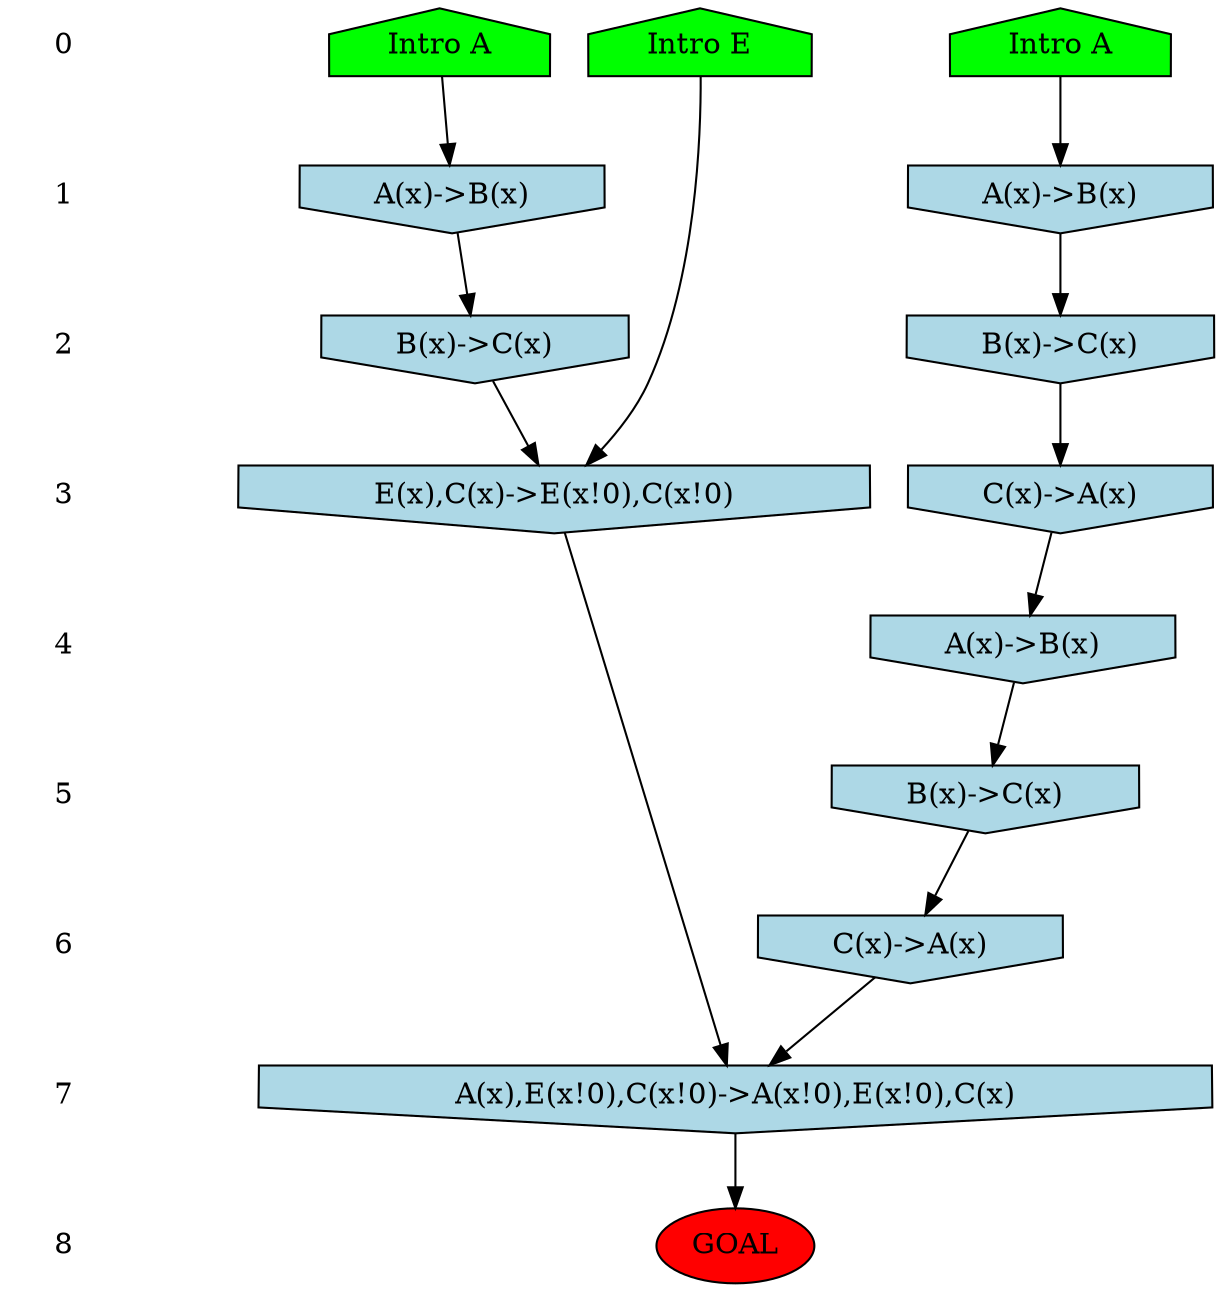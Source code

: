 /* Compression of 4 causal flows obtained in average at 1.252636E+01 t.u */
/* Compressed causal flows were: [25;30;39;41] */
digraph G{
 ranksep=.5 ; 
{ rank = same ; "0" [shape=plaintext] ; node_1 [label ="Intro A", shape=house, style=filled, fillcolor=green] ;
node_2 [label ="Intro A", shape=house, style=filled, fillcolor=green] ;
node_3 [label ="Intro E", shape=house, style=filled, fillcolor=green] ;
}
{ rank = same ; "1" [shape=plaintext] ; node_4 [label="A(x)->B(x)", shape=invhouse, style=filled, fillcolor = lightblue] ;
node_6 [label="A(x)->B(x)", shape=invhouse, style=filled, fillcolor = lightblue] ;
}
{ rank = same ; "2" [shape=plaintext] ; node_5 [label="B(x)->C(x)", shape=invhouse, style=filled, fillcolor = lightblue] ;
node_7 [label="B(x)->C(x)", shape=invhouse, style=filled, fillcolor = lightblue] ;
}
{ rank = same ; "3" [shape=plaintext] ; node_8 [label="C(x)->A(x)", shape=invhouse, style=filled, fillcolor = lightblue] ;
node_11 [label="E(x),C(x)->E(x!0),C(x!0)", shape=invhouse, style=filled, fillcolor = lightblue] ;
}
{ rank = same ; "4" [shape=plaintext] ; node_9 [label="A(x)->B(x)", shape=invhouse, style=filled, fillcolor = lightblue] ;
}
{ rank = same ; "5" [shape=plaintext] ; node_10 [label="B(x)->C(x)", shape=invhouse, style=filled, fillcolor = lightblue] ;
}
{ rank = same ; "6" [shape=plaintext] ; node_12 [label="C(x)->A(x)", shape=invhouse, style=filled, fillcolor = lightblue] ;
}
{ rank = same ; "7" [shape=plaintext] ; node_13 [label="A(x),E(x!0),C(x!0)->A(x!0),E(x!0),C(x)", shape=invhouse, style=filled, fillcolor = lightblue] ;
}
{ rank = same ; "8" [shape=plaintext] ; node_14 [label ="GOAL", style=filled, fillcolor=red] ;
}
"0" -> "1" [style="invis"]; 
"1" -> "2" [style="invis"]; 
"2" -> "3" [style="invis"]; 
"3" -> "4" [style="invis"]; 
"4" -> "5" [style="invis"]; 
"5" -> "6" [style="invis"]; 
"6" -> "7" [style="invis"]; 
"7" -> "8" [style="invis"]; 
node_1 -> node_4
node_4 -> node_5
node_2 -> node_6
node_6 -> node_7
node_7 -> node_8
node_8 -> node_9
node_9 -> node_10
node_3 -> node_11
node_5 -> node_11
node_10 -> node_12
node_11 -> node_13
node_12 -> node_13
node_13 -> node_14
}
/*
 Dot generation time: 0.000000
*/
